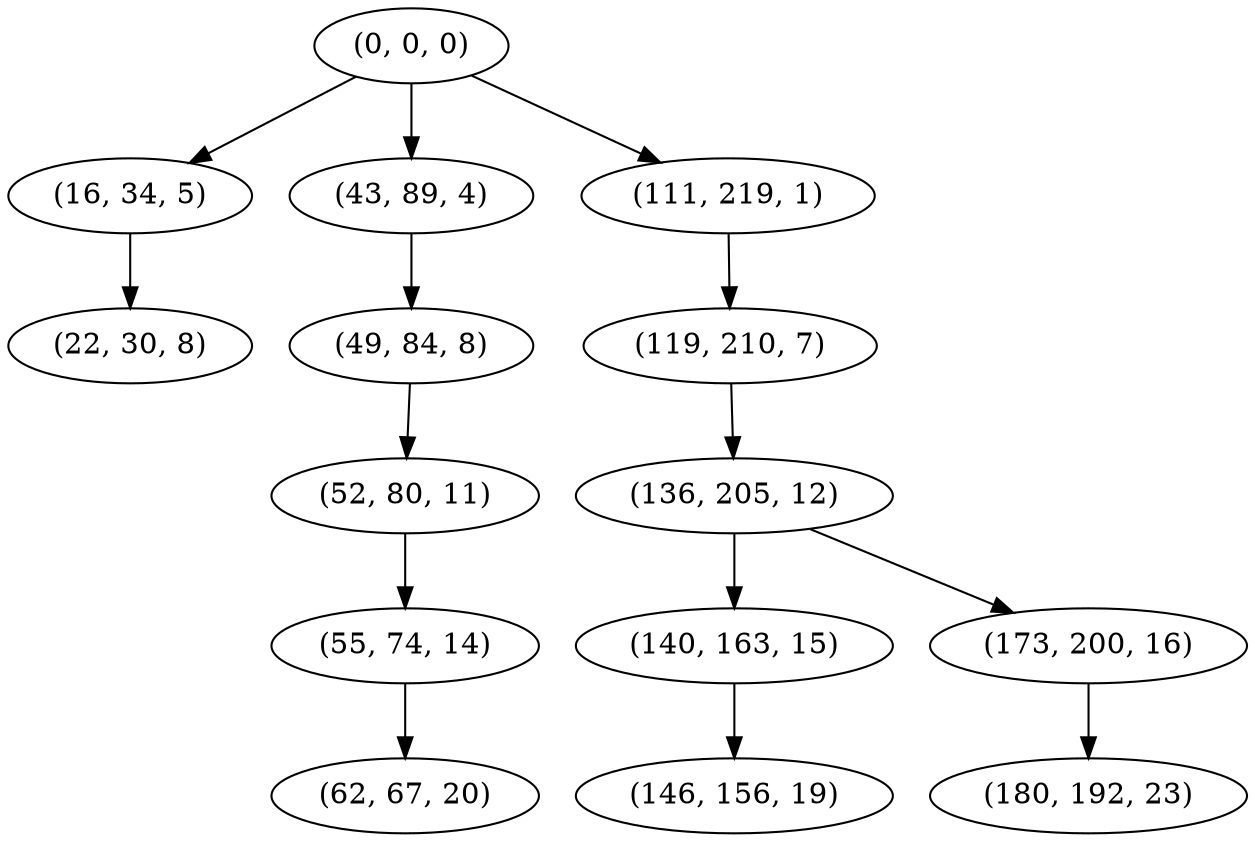 digraph tree {
    "(0, 0, 0)";
    "(16, 34, 5)";
    "(22, 30, 8)";
    "(43, 89, 4)";
    "(49, 84, 8)";
    "(52, 80, 11)";
    "(55, 74, 14)";
    "(62, 67, 20)";
    "(111, 219, 1)";
    "(119, 210, 7)";
    "(136, 205, 12)";
    "(140, 163, 15)";
    "(146, 156, 19)";
    "(173, 200, 16)";
    "(180, 192, 23)";
    "(0, 0, 0)" -> "(16, 34, 5)";
    "(0, 0, 0)" -> "(43, 89, 4)";
    "(0, 0, 0)" -> "(111, 219, 1)";
    "(16, 34, 5)" -> "(22, 30, 8)";
    "(43, 89, 4)" -> "(49, 84, 8)";
    "(49, 84, 8)" -> "(52, 80, 11)";
    "(52, 80, 11)" -> "(55, 74, 14)";
    "(55, 74, 14)" -> "(62, 67, 20)";
    "(111, 219, 1)" -> "(119, 210, 7)";
    "(119, 210, 7)" -> "(136, 205, 12)";
    "(136, 205, 12)" -> "(140, 163, 15)";
    "(136, 205, 12)" -> "(173, 200, 16)";
    "(140, 163, 15)" -> "(146, 156, 19)";
    "(173, 200, 16)" -> "(180, 192, 23)";
}
